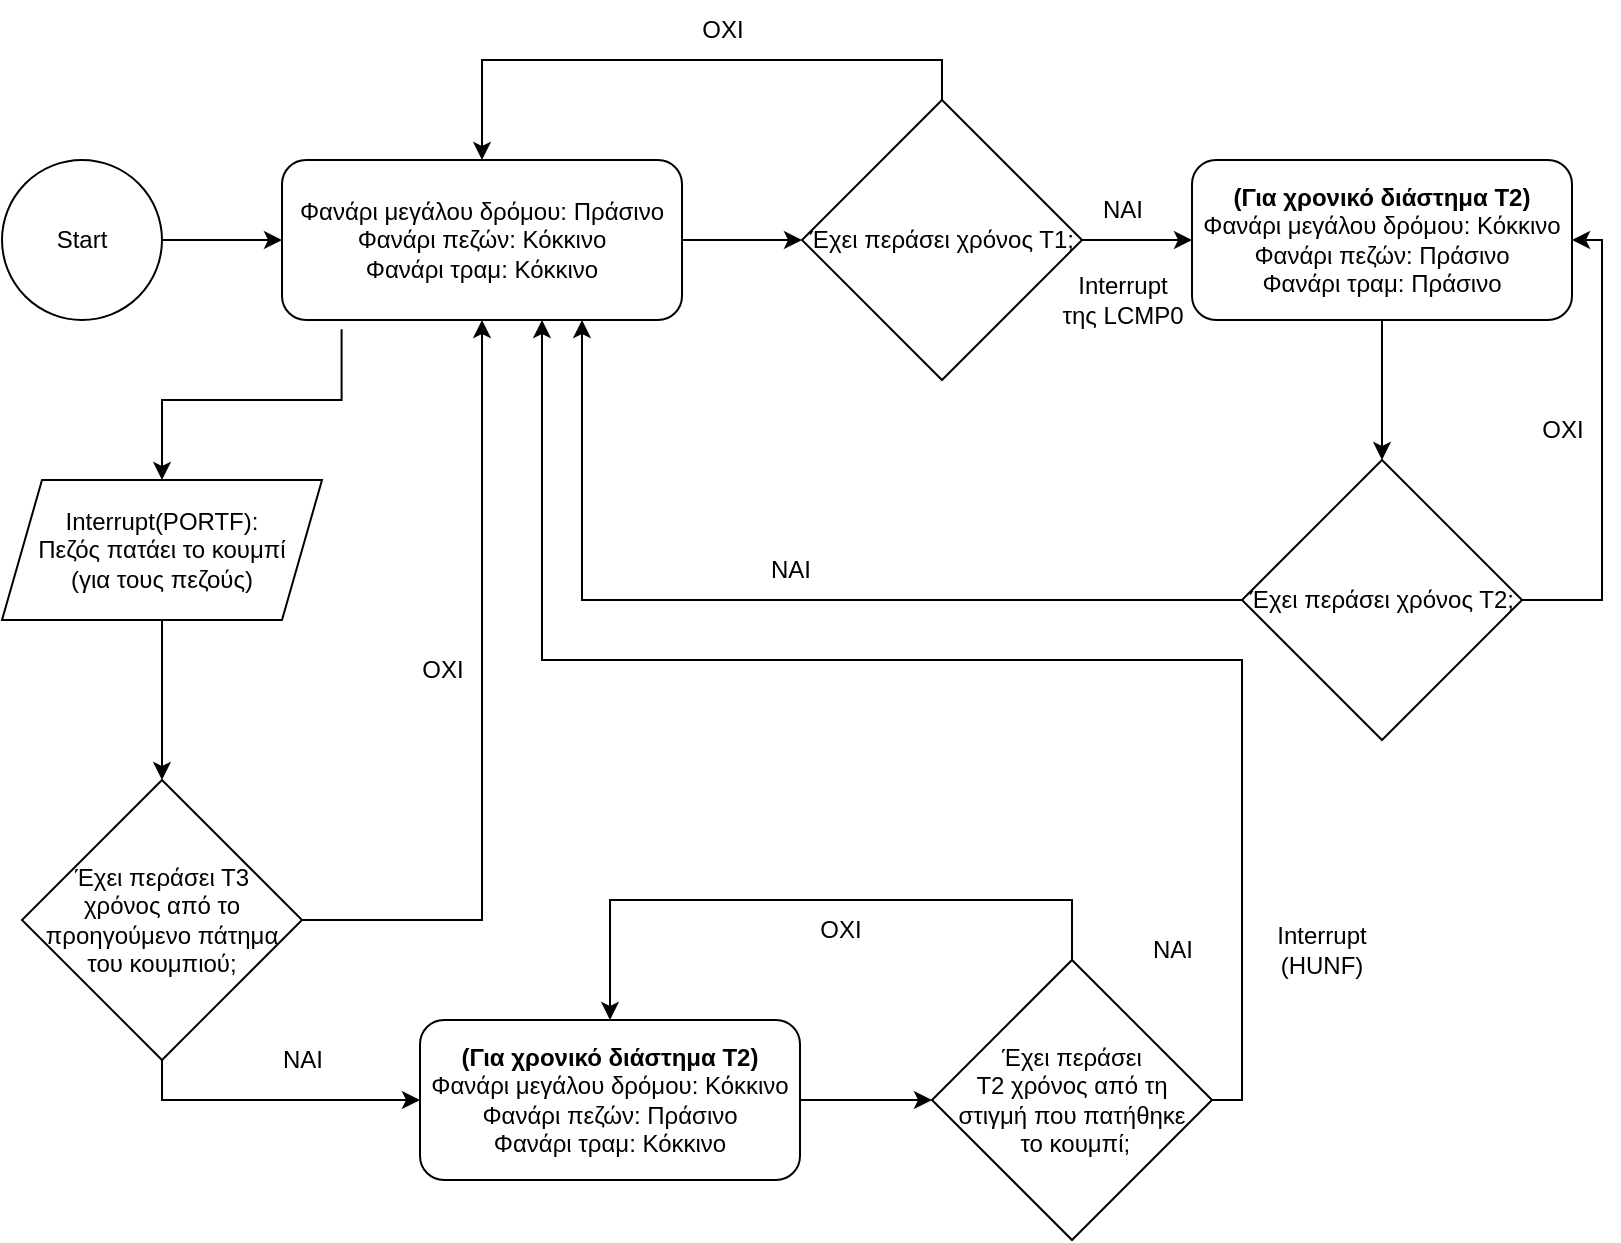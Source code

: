 <mxfile version="21.1.1" type="google" pages="2">
  <diagram id="C5RBs43oDa-KdzZeNtuy" name="Page-1">
    <mxGraphModel grid="1" page="1" gridSize="10" guides="1" tooltips="1" connect="1" arrows="1" fold="1" pageScale="1" pageWidth="827" pageHeight="1169" math="0" shadow="0">
      <root>
        <mxCell id="WIyWlLk6GJQsqaUBKTNV-0" />
        <mxCell id="WIyWlLk6GJQsqaUBKTNV-1" parent="WIyWlLk6GJQsqaUBKTNV-0" />
        <mxCell id="L_oNVMjCtEeCdWr6rJFx-33" style="edgeStyle=orthogonalEdgeStyle;rounded=0;orthogonalLoop=1;jettySize=auto;html=1;entryX=0;entryY=0.5;entryDx=0;entryDy=0;" edge="1" parent="WIyWlLk6GJQsqaUBKTNV-1" source="L_oNVMjCtEeCdWr6rJFx-35" target="L_oNVMjCtEeCdWr6rJFx-49">
          <mxGeometry relative="1" as="geometry" />
        </mxCell>
        <mxCell id="L_oNVMjCtEeCdWr6rJFx-34" style="edgeStyle=orthogonalEdgeStyle;rounded=0;orthogonalLoop=1;jettySize=auto;html=1;exitX=0.149;exitY=1.058;exitDx=0;exitDy=0;exitPerimeter=0;entryX=0.5;entryY=0;entryDx=0;entryDy=0;" edge="1" parent="WIyWlLk6GJQsqaUBKTNV-1" source="L_oNVMjCtEeCdWr6rJFx-35" target="L_oNVMjCtEeCdWr6rJFx-56">
          <mxGeometry relative="1" as="geometry">
            <mxPoint x="184" y="190" as="sourcePoint" />
            <mxPoint x="184" y="310" as="targetPoint" />
          </mxGeometry>
        </mxCell>
        <mxCell id="L_oNVMjCtEeCdWr6rJFx-35" value="&lt;div&gt;Φανάρι μεγάλου δρόμου: Πράσινο&lt;/div&gt;&lt;div&gt;Φανάρι πεζών: Κόκκινο&lt;/div&gt;&lt;div&gt;Φανάρι τραμ: Κόκκινο&lt;br&gt;&lt;/div&gt;" style="rounded=1;whiteSpace=wrap;html=1;fontSize=12;glass=0;strokeWidth=1;shadow=0;" vertex="1" parent="WIyWlLk6GJQsqaUBKTNV-1">
          <mxGeometry x="154" y="100" width="200" height="80" as="geometry" />
        </mxCell>
        <mxCell id="L_oNVMjCtEeCdWr6rJFx-36" style="edgeStyle=orthogonalEdgeStyle;rounded=0;orthogonalLoop=1;jettySize=auto;html=1;entryX=0;entryY=0.5;entryDx=0;entryDy=0;" edge="1" parent="WIyWlLk6GJQsqaUBKTNV-1" source="L_oNVMjCtEeCdWr6rJFx-37" target="L_oNVMjCtEeCdWr6rJFx-42">
          <mxGeometry relative="1" as="geometry" />
        </mxCell>
        <mxCell id="L_oNVMjCtEeCdWr6rJFx-37" value="&lt;div&gt;&lt;b&gt;(Για χρονικό διάστημα Τ2)&lt;/b&gt;&lt;br&gt;&lt;/div&gt;&lt;div&gt;Φανάρι μεγάλου δρόμου: Κόκκινο&lt;/div&gt;&lt;div&gt;Φανάρι πεζών: Πράσινο&lt;br&gt;&lt;/div&gt;&lt;div&gt;Φανάρι τραμ: Κόκκινο&lt;br&gt;&lt;/div&gt;" style="rounded=1;whiteSpace=wrap;html=1;fontSize=12;glass=0;strokeWidth=1;shadow=0;" vertex="1" parent="WIyWlLk6GJQsqaUBKTNV-1">
          <mxGeometry x="223" y="530" width="190" height="80" as="geometry" />
        </mxCell>
        <mxCell id="L_oNVMjCtEeCdWr6rJFx-38" style="edgeStyle=orthogonalEdgeStyle;rounded=0;orthogonalLoop=1;jettySize=auto;html=1;entryX=0.5;entryY=0;entryDx=0;entryDy=0;" edge="1" parent="WIyWlLk6GJQsqaUBKTNV-1" source="L_oNVMjCtEeCdWr6rJFx-39" target="L_oNVMjCtEeCdWr6rJFx-64">
          <mxGeometry relative="1" as="geometry">
            <mxPoint x="704" y="240" as="targetPoint" />
          </mxGeometry>
        </mxCell>
        <mxCell id="L_oNVMjCtEeCdWr6rJFx-39" value="&lt;div&gt;&lt;b&gt;(Για χρονικό διάστημα Τ2)&lt;/b&gt;&lt;/div&gt;&lt;div&gt;Φανάρι μεγάλου δρόμου: Κόκκινο&lt;/div&gt;&lt;div&gt;Φανάρι πεζών: Πράσινο&lt;/div&gt;&lt;div&gt;Φανάρι τραμ: Πράσινο&lt;br&gt;&lt;/div&gt;" style="rounded=1;whiteSpace=wrap;html=1;fontSize=12;glass=0;strokeWidth=1;shadow=0;" vertex="1" parent="WIyWlLk6GJQsqaUBKTNV-1">
          <mxGeometry x="609" y="100" width="190" height="80" as="geometry" />
        </mxCell>
        <mxCell id="L_oNVMjCtEeCdWr6rJFx-40" style="edgeStyle=orthogonalEdgeStyle;rounded=0;orthogonalLoop=1;jettySize=auto;html=1;entryX=0.5;entryY=0;entryDx=0;entryDy=0;" edge="1" parent="WIyWlLk6GJQsqaUBKTNV-1" source="L_oNVMjCtEeCdWr6rJFx-42" target="L_oNVMjCtEeCdWr6rJFx-37">
          <mxGeometry relative="1" as="geometry">
            <Array as="points">
              <mxPoint x="549" y="470" />
              <mxPoint x="318" y="470" />
            </Array>
          </mxGeometry>
        </mxCell>
        <mxCell id="L_oNVMjCtEeCdWr6rJFx-41" style="edgeStyle=orthogonalEdgeStyle;rounded=0;orthogonalLoop=1;jettySize=auto;html=1;exitX=1;exitY=0.5;exitDx=0;exitDy=0;" edge="1" parent="WIyWlLk6GJQsqaUBKTNV-1" source="L_oNVMjCtEeCdWr6rJFx-42">
          <mxGeometry relative="1" as="geometry">
            <Array as="points">
              <mxPoint x="634" y="570" />
              <mxPoint x="634" y="350" />
              <mxPoint x="284" y="350" />
              <mxPoint x="284" y="180" />
            </Array>
            <mxPoint x="284" y="180" as="targetPoint" />
          </mxGeometry>
        </mxCell>
        <mxCell id="L_oNVMjCtEeCdWr6rJFx-42" value="&lt;div&gt;Έχει περάσει &lt;br&gt;&lt;/div&gt;&lt;div&gt;T2 χρόνος από τη &lt;br&gt;&lt;/div&gt;&lt;div&gt;στιγμή που πατήθηκε&lt;br&gt;&lt;/div&gt;&lt;div&gt;&amp;nbsp;το κουμπί;&lt;/div&gt;" style="rhombus;whiteSpace=wrap;html=1;" vertex="1" parent="WIyWlLk6GJQsqaUBKTNV-1">
          <mxGeometry x="479" y="500" width="140" height="140" as="geometry" />
        </mxCell>
        <mxCell id="L_oNVMjCtEeCdWr6rJFx-43" value="ΟΧΙ" style="text;html=1;align=center;verticalAlign=middle;resizable=0;points=[];autosize=1;strokeColor=none;fillColor=none;" vertex="1" parent="WIyWlLk6GJQsqaUBKTNV-1">
          <mxGeometry x="774" y="220" width="40" height="30" as="geometry" />
        </mxCell>
        <mxCell id="L_oNVMjCtEeCdWr6rJFx-44" style="edgeStyle=orthogonalEdgeStyle;rounded=0;orthogonalLoop=1;jettySize=auto;html=1;entryX=0.75;entryY=1;entryDx=0;entryDy=0;exitX=0;exitY=0.5;exitDx=0;exitDy=0;" edge="1" parent="WIyWlLk6GJQsqaUBKTNV-1" source="L_oNVMjCtEeCdWr6rJFx-64" target="L_oNVMjCtEeCdWr6rJFx-35">
          <mxGeometry relative="1" as="geometry">
            <mxPoint x="329" y="210" as="targetPoint" />
            <mxPoint x="619" y="325" as="sourcePoint" />
          </mxGeometry>
        </mxCell>
        <mxCell id="L_oNVMjCtEeCdWr6rJFx-45" style="edgeStyle=orthogonalEdgeStyle;rounded=0;orthogonalLoop=1;jettySize=auto;html=1;exitX=1;exitY=0.5;exitDx=0;exitDy=0;entryX=1;entryY=0.5;entryDx=0;entryDy=0;" edge="1" parent="WIyWlLk6GJQsqaUBKTNV-1" source="L_oNVMjCtEeCdWr6rJFx-64" target="L_oNVMjCtEeCdWr6rJFx-39">
          <mxGeometry relative="1" as="geometry">
            <Array as="points">
              <mxPoint x="814" y="320" />
              <mxPoint x="814" y="140" />
            </Array>
            <mxPoint x="789" y="325" as="sourcePoint" />
          </mxGeometry>
        </mxCell>
        <mxCell id="L_oNVMjCtEeCdWr6rJFx-47" style="edgeStyle=orthogonalEdgeStyle;rounded=0;orthogonalLoop=1;jettySize=auto;html=1;entryX=0;entryY=0.5;entryDx=0;entryDy=0;" edge="1" parent="WIyWlLk6GJQsqaUBKTNV-1" source="L_oNVMjCtEeCdWr6rJFx-49" target="L_oNVMjCtEeCdWr6rJFx-39">
          <mxGeometry relative="1" as="geometry" />
        </mxCell>
        <mxCell id="L_oNVMjCtEeCdWr6rJFx-48" style="edgeStyle=orthogonalEdgeStyle;rounded=0;orthogonalLoop=1;jettySize=auto;html=1;entryX=0.5;entryY=0;entryDx=0;entryDy=0;" edge="1" parent="WIyWlLk6GJQsqaUBKTNV-1" source="L_oNVMjCtEeCdWr6rJFx-49" target="L_oNVMjCtEeCdWr6rJFx-35">
          <mxGeometry relative="1" as="geometry">
            <Array as="points">
              <mxPoint x="484" y="50" />
              <mxPoint x="254" y="50" />
            </Array>
          </mxGeometry>
        </mxCell>
        <mxCell id="L_oNVMjCtEeCdWr6rJFx-49" value="&lt;div&gt;Έχει περάσει χρόνος Τ1;&lt;/div&gt;" style="rhombus;whiteSpace=wrap;html=1;" vertex="1" parent="WIyWlLk6GJQsqaUBKTNV-1">
          <mxGeometry x="414" y="70" width="140" height="140" as="geometry" />
        </mxCell>
        <mxCell id="L_oNVMjCtEeCdWr6rJFx-50" value="ΝΑΙ" style="text;html=1;align=center;verticalAlign=middle;resizable=0;points=[];autosize=1;strokeColor=none;fillColor=none;" vertex="1" parent="WIyWlLk6GJQsqaUBKTNV-1">
          <mxGeometry x="388" y="290" width="40" height="30" as="geometry" />
        </mxCell>
        <mxCell id="L_oNVMjCtEeCdWr6rJFx-51" style="edgeStyle=orthogonalEdgeStyle;rounded=0;orthogonalLoop=1;jettySize=auto;html=1;exitX=1;exitY=0.5;exitDx=0;exitDy=0;entryX=0;entryY=0.5;entryDx=0;entryDy=0;" edge="1" parent="WIyWlLk6GJQsqaUBKTNV-1" source="L_oNVMjCtEeCdWr6rJFx-52" target="L_oNVMjCtEeCdWr6rJFx-35">
          <mxGeometry relative="1" as="geometry" />
        </mxCell>
        <mxCell id="L_oNVMjCtEeCdWr6rJFx-52" value="Start" style="ellipse;whiteSpace=wrap;html=1;aspect=fixed;" vertex="1" parent="WIyWlLk6GJQsqaUBKTNV-1">
          <mxGeometry x="14" y="100" width="80" height="80" as="geometry" />
        </mxCell>
        <mxCell id="L_oNVMjCtEeCdWr6rJFx-53" value="ΝΑΙ" style="text;html=1;align=center;verticalAlign=middle;resizable=0;points=[];autosize=1;strokeColor=none;fillColor=none;" vertex="1" parent="WIyWlLk6GJQsqaUBKTNV-1">
          <mxGeometry x="554" y="110" width="40" height="30" as="geometry" />
        </mxCell>
        <mxCell id="L_oNVMjCtEeCdWr6rJFx-54" value="ΟΧΙ" style="text;html=1;align=center;verticalAlign=middle;resizable=0;points=[];autosize=1;strokeColor=none;fillColor=none;" vertex="1" parent="WIyWlLk6GJQsqaUBKTNV-1">
          <mxGeometry x="354" y="20" width="40" height="30" as="geometry" />
        </mxCell>
        <mxCell id="L_oNVMjCtEeCdWr6rJFx-55" style="edgeStyle=orthogonalEdgeStyle;rounded=0;orthogonalLoop=1;jettySize=auto;html=1;entryX=0.5;entryY=0;entryDx=0;entryDy=0;" edge="1" parent="WIyWlLk6GJQsqaUBKTNV-1" source="L_oNVMjCtEeCdWr6rJFx-56" target="L_oNVMjCtEeCdWr6rJFx-61">
          <mxGeometry relative="1" as="geometry" />
        </mxCell>
        <mxCell id="L_oNVMjCtEeCdWr6rJFx-56" value="&lt;div&gt;Interrupt(PORTF):&lt;br&gt;&lt;/div&gt;&lt;div&gt;Πεζός πατάει το κουμπί &lt;br&gt;&lt;/div&gt;&lt;div&gt;(για τους πεζούς)&lt;br&gt;&lt;/div&gt;" style="shape=parallelogram;perimeter=parallelogramPerimeter;whiteSpace=wrap;html=1;fixedSize=1;" vertex="1" parent="WIyWlLk6GJQsqaUBKTNV-1">
          <mxGeometry x="14" y="260" width="160" height="70" as="geometry" />
        </mxCell>
        <mxCell id="L_oNVMjCtEeCdWr6rJFx-57" value="ΟΧΙ" style="text;html=1;align=center;verticalAlign=middle;resizable=0;points=[];autosize=1;strokeColor=none;fillColor=none;" vertex="1" parent="WIyWlLk6GJQsqaUBKTNV-1">
          <mxGeometry x="413" y="470" width="40" height="30" as="geometry" />
        </mxCell>
        <mxCell id="L_oNVMjCtEeCdWr6rJFx-58" value="ΝΑΙ" style="text;html=1;align=center;verticalAlign=middle;resizable=0;points=[];autosize=1;strokeColor=none;fillColor=none;" vertex="1" parent="WIyWlLk6GJQsqaUBKTNV-1">
          <mxGeometry x="579" y="480" width="40" height="30" as="geometry" />
        </mxCell>
        <mxCell id="L_oNVMjCtEeCdWr6rJFx-59" style="edgeStyle=orthogonalEdgeStyle;rounded=0;orthogonalLoop=1;jettySize=auto;html=1;entryX=0;entryY=0.5;entryDx=0;entryDy=0;exitX=0.5;exitY=1;exitDx=0;exitDy=0;" edge="1" parent="WIyWlLk6GJQsqaUBKTNV-1" source="L_oNVMjCtEeCdWr6rJFx-61" target="L_oNVMjCtEeCdWr6rJFx-37">
          <mxGeometry relative="1" as="geometry" />
        </mxCell>
        <mxCell id="L_oNVMjCtEeCdWr6rJFx-60" style="edgeStyle=orthogonalEdgeStyle;rounded=0;orthogonalLoop=1;jettySize=auto;html=1;entryX=0.5;entryY=1;entryDx=0;entryDy=0;exitX=1;exitY=0.5;exitDx=0;exitDy=0;" edge="1" parent="WIyWlLk6GJQsqaUBKTNV-1" source="L_oNVMjCtEeCdWr6rJFx-61" target="L_oNVMjCtEeCdWr6rJFx-35">
          <mxGeometry relative="1" as="geometry" />
        </mxCell>
        <mxCell id="L_oNVMjCtEeCdWr6rJFx-61" value="&lt;div&gt;Έχει περάσει Τ3 &lt;br&gt;&lt;/div&gt;&lt;div&gt;χρόνος από το προηγούμενο πάτημα &lt;br&gt;&lt;/div&gt;&lt;div&gt;του κουμπιού;&lt;/div&gt;" style="rhombus;whiteSpace=wrap;html=1;" vertex="1" parent="WIyWlLk6GJQsqaUBKTNV-1">
          <mxGeometry x="24" y="410" width="140" height="140" as="geometry" />
        </mxCell>
        <mxCell id="L_oNVMjCtEeCdWr6rJFx-62" value="ΝΑΙ" style="text;html=1;align=center;verticalAlign=middle;resizable=0;points=[];autosize=1;strokeColor=none;fillColor=none;" vertex="1" parent="WIyWlLk6GJQsqaUBKTNV-1">
          <mxGeometry x="144" y="535" width="40" height="30" as="geometry" />
        </mxCell>
        <mxCell id="L_oNVMjCtEeCdWr6rJFx-63" value="ΟΧΙ" style="text;html=1;align=center;verticalAlign=middle;resizable=0;points=[];autosize=1;strokeColor=none;fillColor=none;" vertex="1" parent="WIyWlLk6GJQsqaUBKTNV-1">
          <mxGeometry x="214" y="340" width="40" height="30" as="geometry" />
        </mxCell>
        <mxCell id="L_oNVMjCtEeCdWr6rJFx-64" value="&lt;div&gt;Έχει περάσει χρόνος Τ2;&lt;/div&gt;" style="rhombus;whiteSpace=wrap;html=1;" vertex="1" parent="WIyWlLk6GJQsqaUBKTNV-1">
          <mxGeometry x="634" y="250" width="140" height="140" as="geometry" />
        </mxCell>
        <mxCell id="L_oNVMjCtEeCdWr6rJFx-65" value="&lt;div&gt;Interrupt &lt;br&gt;&lt;/div&gt;&lt;div&gt;της LCMP0 &lt;/div&gt;" style="text;html=1;align=center;verticalAlign=middle;resizable=0;points=[];autosize=1;strokeColor=none;fillColor=none;" vertex="1" parent="WIyWlLk6GJQsqaUBKTNV-1">
          <mxGeometry x="534" y="150" width="80" height="40" as="geometry" />
        </mxCell>
        <mxCell id="fpcN0Y4hwvlTqRbEXtYs-0" value="&lt;div style=&quot;border-color: var(--border-color);&quot;&gt;Interrupt&lt;br style=&quot;border-color: var(--border-color);&quot;&gt;&lt;/div&gt;&lt;div style=&quot;border-color: var(--border-color);&quot;&gt;(HUNF)&lt;/div&gt;" style="text;html=1;strokeColor=none;fillColor=none;align=center;verticalAlign=middle;whiteSpace=wrap;rounded=0;" vertex="1" parent="WIyWlLk6GJQsqaUBKTNV-1">
          <mxGeometry x="644" y="480" width="60" height="30" as="geometry" />
        </mxCell>
      </root>
    </mxGraphModel>
  </diagram>
  <diagram name="Copy of Page-1" id="JpdJwHOZ4JwCTg5-lYi-">
    <mxGraphModel grid="1" page="1" gridSize="10" guides="1" tooltips="1" connect="1" arrows="1" fold="1" pageScale="1" pageWidth="827" pageHeight="1169" math="0" shadow="0">
      <root>
        <mxCell id="jimW1SZuYFGPeaCcmxh1-0" />
        <mxCell id="jimW1SZuYFGPeaCcmxh1-1" parent="jimW1SZuYFGPeaCcmxh1-0" />
        <mxCell id="jimW1SZuYFGPeaCcmxh1-30" style="edgeStyle=orthogonalEdgeStyle;rounded=0;orthogonalLoop=1;jettySize=auto;html=1;entryX=0.5;entryY=0;entryDx=0;entryDy=0;exitX=0.5;exitY=1;exitDx=0;exitDy=0;strokeColor=#FF0D0D;" parent="jimW1SZuYFGPeaCcmxh1-1" source="u9J_gCv-DiISZu-6m71f-16" edge="1">
          <mxGeometry relative="1" as="geometry">
            <mxPoint x="370" y="620" as="sourcePoint" />
            <mxPoint x="324" y="650" as="targetPoint" />
          </mxGeometry>
        </mxCell>
        <mxCell id="jimW1SZuYFGPeaCcmxh1-31" value="Αρχικοποίηση LCNT(Τ1 για τραμ)" style="rounded=1;whiteSpace=wrap;html=1;fontSize=12;glass=0;strokeWidth=1;shadow=0;" parent="jimW1SZuYFGPeaCcmxh1-1" vertex="1">
          <mxGeometry x="243" y="397.5" width="86" height="65" as="geometry" />
        </mxCell>
        <mxCell id="jimW1SZuYFGPeaCcmxh1-33" value="&lt;div&gt;O HCNT μετρά για χρόνο Τ2&lt;/div&gt;" style="rounded=1;whiteSpace=wrap;html=1;fontSize=12;glass=0;strokeWidth=1;shadow=0;" parent="jimW1SZuYFGPeaCcmxh1-1" vertex="1">
          <mxGeometry x="540" y="660" width="120" height="50" as="geometry" />
        </mxCell>
        <mxCell id="jimW1SZuYFGPeaCcmxh1-44" value="&lt;div&gt;Έχει περάσει &lt;br&gt;&lt;/div&gt;&lt;div&gt;χρόνος Τ1;&lt;/div&gt;" style="rhombus;whiteSpace=wrap;html=1;" parent="jimW1SZuYFGPeaCcmxh1-1" vertex="1">
          <mxGeometry x="140" y="485" width="90" height="92.5" as="geometry" />
        </mxCell>
        <mxCell id="jimW1SZuYFGPeaCcmxh1-47" value="Start" style="ellipse;whiteSpace=wrap;html=1;aspect=fixed;" parent="jimW1SZuYFGPeaCcmxh1-1" vertex="1">
          <mxGeometry x="20" y="402.5" width="60" height="60" as="geometry" />
        </mxCell>
        <mxCell id="jimW1SZuYFGPeaCcmxh1-50" style="edgeStyle=orthogonalEdgeStyle;rounded=0;orthogonalLoop=1;jettySize=auto;html=1;entryX=0.5;entryY=0;entryDx=0;entryDy=0;exitX=0.5;exitY=1;exitDx=0;exitDy=0;" parent="jimW1SZuYFGPeaCcmxh1-1" target="jimW1SZuYFGPeaCcmxh1-56" edge="1">
          <mxGeometry relative="1" as="geometry">
            <mxPoint x="324" y="720" as="sourcePoint" />
            <Array as="points">
              <mxPoint x="320" y="720" />
              <mxPoint x="320" y="745" />
            </Array>
          </mxGeometry>
        </mxCell>
        <mxCell id="jimW1SZuYFGPeaCcmxh1-51" value="&lt;div&gt;&lt;span style=&quot;background-color: initial;&quot;&gt;Ενεργοποίηση Pin5 PORTF&lt;/span&gt;&lt;br&gt;&lt;/div&gt;" style="shape=parallelogram;perimeter=parallelogramPerimeter;whiteSpace=wrap;html=1;fixedSize=1;" parent="jimW1SZuYFGPeaCcmxh1-1" vertex="1">
          <mxGeometry x="253.5" y="650" width="141" height="70" as="geometry" />
        </mxCell>
        <mxCell id="jimW1SZuYFGPeaCcmxh1-54" style="edgeStyle=orthogonalEdgeStyle;rounded=0;orthogonalLoop=1;jettySize=auto;html=1;exitX=0;exitY=1;exitDx=0;exitDy=0;entryX=0;entryY=0.5;entryDx=0;entryDy=0;" parent="jimW1SZuYFGPeaCcmxh1-1" source="jimW1SZuYFGPeaCcmxh1-56" target="u9J_gCv-DiISZu-6m71f-19" edge="1">
          <mxGeometry relative="1" as="geometry">
            <mxPoint x="240" y="951" as="targetPoint" />
            <Array as="points">
              <mxPoint x="220" y="857" />
              <mxPoint x="220" y="950" />
              <mxPoint x="240" y="950" />
            </Array>
          </mxGeometry>
        </mxCell>
        <mxCell id="jimW1SZuYFGPeaCcmxh1-56" value="&lt;div&gt;Έχει περάσει Τ3 &lt;br&gt;&lt;/div&gt;&lt;div&gt;χρόνος από το προηγούμενο πάτημα &lt;br&gt;&lt;/div&gt;&lt;div&gt;του κουμπιού;(αν εχει ξαναπατηθει)&lt;/div&gt;" style="rhombus;whiteSpace=wrap;html=1;" parent="jimW1SZuYFGPeaCcmxh1-1" vertex="1">
          <mxGeometry x="250" y="745" width="140" height="150" as="geometry" />
        </mxCell>
        <mxCell id="jimW1SZuYFGPeaCcmxh1-57" value="ΝΑΙ" style="text;html=1;align=center;verticalAlign=middle;resizable=0;points=[];autosize=1;strokeColor=none;fillColor=none;" parent="jimW1SZuYFGPeaCcmxh1-1" vertex="1">
          <mxGeometry x="225" y="885" width="40" height="30" as="geometry" />
        </mxCell>
        <mxCell id="jimW1SZuYFGPeaCcmxh1-58" value="ΟΧΙ" style="text;html=1;align=center;verticalAlign=middle;resizable=0;points=[];autosize=1;strokeColor=none;fillColor=none;" parent="jimW1SZuYFGPeaCcmxh1-1" vertex="1">
          <mxGeometry x="455" y="720" width="40" height="30" as="geometry" />
        </mxCell>
        <mxCell id="u9J_gCv-DiISZu-6m71f-0" value="Αρχικοποίηση των LEDs &amp;amp; Pin5 τουPORTF" style="rounded=1;whiteSpace=wrap;html=1;" vertex="1" parent="jimW1SZuYFGPeaCcmxh1-1">
          <mxGeometry x="114" y="402.5" width="90" height="60" as="geometry" />
        </mxCell>
        <mxCell id="u9J_gCv-DiISZu-6m71f-1" value="" style="endArrow=classic;html=1;rounded=0;entryX=0;entryY=0.5;entryDx=0;entryDy=0;exitX=1;exitY=0.5;exitDx=0;exitDy=0;" edge="1" parent="jimW1SZuYFGPeaCcmxh1-1">
          <mxGeometry width="50" height="50" relative="1" as="geometry">
            <mxPoint x="204" y="430" as="sourcePoint" />
            <mxPoint x="244" y="430" as="targetPoint" />
          </mxGeometry>
        </mxCell>
        <mxCell id="u9J_gCv-DiISZu-6m71f-3" value="Ενεργοποίηση TCA0 (ξεκινα ο LCNT)" style="rounded=1;whiteSpace=wrap;html=1;" vertex="1" parent="jimW1SZuYFGPeaCcmxh1-1">
          <mxGeometry x="365" y="402.5" width="90" height="60" as="geometry" />
        </mxCell>
        <mxCell id="u9J_gCv-DiISZu-6m71f-6" value="Καθορισμός των αποδεκτών interrupts μέσω του INTCTRL" style="rounded=1;whiteSpace=wrap;html=1;" vertex="1" parent="jimW1SZuYFGPeaCcmxh1-1">
          <mxGeometry x="480" y="402.5" width="120" height="60" as="geometry" />
        </mxCell>
        <mxCell id="u9J_gCv-DiISZu-6m71f-7" value="" style="endArrow=classic;html=1;rounded=0;entryX=0;entryY=0.5;entryDx=0;entryDy=0;exitX=1;exitY=0.5;exitDx=0;exitDy=0;" edge="1" parent="jimW1SZuYFGPeaCcmxh1-1">
          <mxGeometry width="50" height="50" relative="1" as="geometry">
            <mxPoint x="330" y="430" as="sourcePoint" />
            <mxPoint x="365" y="430" as="targetPoint" />
          </mxGeometry>
        </mxCell>
        <mxCell id="u9J_gCv-DiISZu-6m71f-8" value="" style="endArrow=classic;html=1;rounded=0;exitX=1;exitY=0.5;exitDx=0;exitDy=0;" edge="1" parent="jimW1SZuYFGPeaCcmxh1-1">
          <mxGeometry width="50" height="50" relative="1" as="geometry">
            <mxPoint x="455" y="430" as="sourcePoint" />
            <mxPoint x="480" y="430" as="targetPoint" />
          </mxGeometry>
        </mxCell>
        <mxCell id="u9J_gCv-DiISZu-6m71f-9" value="" style="endArrow=classic;html=1;rounded=0;exitX=1;exitY=0.5;exitDx=0;exitDy=0;entryX=0;entryY=0.5;entryDx=0;entryDy=0;" edge="1" parent="jimW1SZuYFGPeaCcmxh1-1" source="u9J_gCv-DiISZu-6m71f-6" target="u9J_gCv-DiISZu-6m71f-11">
          <mxGeometry width="50" height="50" relative="1" as="geometry">
            <mxPoint x="370" y="570" as="sourcePoint" />
            <mxPoint x="640" y="432.5" as="targetPoint" />
          </mxGeometry>
        </mxCell>
        <mxCell id="u9J_gCv-DiISZu-6m71f-11" value="while(1)" style="rhombus;whiteSpace=wrap;html=1;" vertex="1" parent="jimW1SZuYFGPeaCcmxh1-1">
          <mxGeometry x="640" y="392.5" width="80" height="80" as="geometry" />
        </mxCell>
        <mxCell id="u9J_gCv-DiISZu-6m71f-13" value="" style="endArrow=classic;html=1;rounded=0;exitX=0.5;exitY=1;exitDx=0;exitDy=0;" edge="1" parent="jimW1SZuYFGPeaCcmxh1-1" target="eKpauIbjjusxW1kpMZVV-0">
          <mxGeometry width="50" height="50" relative="1" as="geometry">
            <mxPoint x="680" y="472.5" as="sourcePoint" />
            <mxPoint x="680" y="490" as="targetPoint" />
          </mxGeometry>
        </mxCell>
        <mxCell id="u9J_gCv-DiISZu-6m71f-14" value="while(pezoi)" style="rhombus;whiteSpace=wrap;html=1;" vertex="1" parent="jimW1SZuYFGPeaCcmxh1-1">
          <mxGeometry x="440" y="548.75" width="100" height="97.5" as="geometry" />
        </mxCell>
        <mxCell id="u9J_gCv-DiISZu-6m71f-16" value="Car led ON" style="rounded=1;whiteSpace=wrap;html=1;" vertex="1" parent="jimW1SZuYFGPeaCcmxh1-1">
          <mxGeometry x="294" y="577.5" width="60" height="40" as="geometry" />
        </mxCell>
        <mxCell id="u9J_gCv-DiISZu-6m71f-17" value="" style="endArrow=classic;html=1;rounded=0;entryX=1;entryY=0.5;entryDx=0;entryDy=0;exitX=0;exitY=0.5;exitDx=0;exitDy=0;" edge="1" parent="jimW1SZuYFGPeaCcmxh1-1" source="u9J_gCv-DiISZu-6m71f-14" target="u9J_gCv-DiISZu-6m71f-16">
          <mxGeometry width="50" height="50" relative="1" as="geometry">
            <mxPoint x="300" y="740" as="sourcePoint" />
            <mxPoint x="350" y="690" as="targetPoint" />
          </mxGeometry>
        </mxCell>
        <mxCell id="u9J_gCv-DiISZu-6m71f-18" value="" style="endArrow=classic;html=1;rounded=0;entryX=0.5;entryY=1;entryDx=0;entryDy=0;exitX=1;exitY=0.5;exitDx=0;exitDy=0;" edge="1" parent="jimW1SZuYFGPeaCcmxh1-1" source="jimW1SZuYFGPeaCcmxh1-56" target="u9J_gCv-DiISZu-6m71f-14">
          <mxGeometry width="50" height="50" relative="1" as="geometry">
            <mxPoint x="210" y="750" as="sourcePoint" />
            <mxPoint x="260" y="700" as="targetPoint" />
            <Array as="points">
              <mxPoint x="490" y="820" />
            </Array>
          </mxGeometry>
        </mxCell>
        <mxCell id="u9J_gCv-DiISZu-6m71f-19" value="ISR(PORTF)" style="rounded=1;whiteSpace=wrap;html=1;" vertex="1" parent="jimW1SZuYFGPeaCcmxh1-1">
          <mxGeometry x="240" y="929" width="80" height="41" as="geometry" />
        </mxCell>
        <mxCell id="u9J_gCv-DiISZu-6m71f-22" value="Led Πεζών ON" style="rounded=1;whiteSpace=wrap;html=1;" vertex="1" parent="jimW1SZuYFGPeaCcmxh1-1">
          <mxGeometry x="360" y="930" width="60" height="40" as="geometry" />
        </mxCell>
        <mxCell id="u9J_gCv-DiISZu-6m71f-24" value="" style="endArrow=classic;html=1;rounded=0;entryX=0;entryY=0.5;entryDx=0;entryDy=0;" edge="1" parent="jimW1SZuYFGPeaCcmxh1-1" target="u9J_gCv-DiISZu-6m71f-22">
          <mxGeometry width="50" height="50" relative="1" as="geometry">
            <mxPoint x="320" y="950" as="sourcePoint" />
            <mxPoint x="350" y="950" as="targetPoint" />
          </mxGeometry>
        </mxCell>
        <mxCell id="u9J_gCv-DiISZu-6m71f-25" value="" style="endArrow=classic;html=1;rounded=0;" edge="1" parent="jimW1SZuYFGPeaCcmxh1-1">
          <mxGeometry width="50" height="50" relative="1" as="geometry">
            <mxPoint x="510" y="850" as="sourcePoint" />
            <mxPoint x="510" y="630" as="targetPoint" />
            <Array as="points" />
          </mxGeometry>
        </mxCell>
        <mxCell id="u9J_gCv-DiISZu-6m71f-26" value="" style="endArrow=classic;html=1;rounded=0;entryX=0.5;entryY=0;entryDx=0;entryDy=0;exitX=0.86;exitY=0.69;exitDx=0;exitDy=0;exitPerimeter=0;" edge="1" parent="jimW1SZuYFGPeaCcmxh1-1" source="u9J_gCv-DiISZu-6m71f-14" target="jimW1SZuYFGPeaCcmxh1-33">
          <mxGeometry width="50" height="50" relative="1" as="geometry">
            <mxPoint x="210" y="840" as="sourcePoint" />
            <mxPoint x="560" y="660" as="targetPoint" />
          </mxGeometry>
        </mxCell>
        <mxCell id="u9J_gCv-DiISZu-6m71f-27" value="pezoi==1" style="text;html=1;strokeColor=none;fillColor=none;align=center;verticalAlign=middle;whiteSpace=wrap;rounded=0;" vertex="1" parent="jimW1SZuYFGPeaCcmxh1-1">
          <mxGeometry x="575" y="617.5" width="60" height="30" as="geometry" />
        </mxCell>
        <mxCell id="u9J_gCv-DiISZu-6m71f-30" value="pezoi==0" style="text;html=1;strokeColor=none;fillColor=none;align=center;verticalAlign=middle;whiteSpace=wrap;rounded=0;" vertex="1" parent="jimW1SZuYFGPeaCcmxh1-1">
          <mxGeometry x="367.5" y="570" width="60" height="30" as="geometry" />
        </mxCell>
        <mxCell id="u9J_gCv-DiISZu-6m71f-32" value="" style="endArrow=classic;html=1;rounded=0;exitX=0.5;exitY=1;exitDx=0;exitDy=0;entryX=0.5;entryY=0;entryDx=0;entryDy=0;" edge="1" parent="jimW1SZuYFGPeaCcmxh1-1" source="u9J_gCv-DiISZu-6m71f-33" target="u9J_gCv-DiISZu-6m71f-34">
          <mxGeometry width="50" height="50" relative="1" as="geometry">
            <mxPoint x="210" y="760" as="sourcePoint" />
            <mxPoint x="600" y="800" as="targetPoint" />
          </mxGeometry>
        </mxCell>
        <mxCell id="u9J_gCv-DiISZu-6m71f-34" value="Led Πεζών OFF" style="rounded=1;whiteSpace=wrap;html=1;" vertex="1" parent="jimW1SZuYFGPeaCcmxh1-1">
          <mxGeometry x="570" y="820" width="60" height="40" as="geometry" />
        </mxCell>
        <mxCell id="u9J_gCv-DiISZu-6m71f-35" value="Car led ON" style="rounded=1;whiteSpace=wrap;html=1;" vertex="1" parent="jimW1SZuYFGPeaCcmxh1-1">
          <mxGeometry x="570" y="880" width="60" height="40" as="geometry" />
        </mxCell>
        <mxCell id="u9J_gCv-DiISZu-6m71f-36" value="" style="endArrow=classic;html=1;rounded=0;exitX=0.5;exitY=1;exitDx=0;exitDy=0;" edge="1" parent="jimW1SZuYFGPeaCcmxh1-1" source="jimW1SZuYFGPeaCcmxh1-33" target="u9J_gCv-DiISZu-6m71f-33">
          <mxGeometry width="50" height="50" relative="1" as="geometry">
            <mxPoint x="600" y="745" as="sourcePoint" />
            <mxPoint x="600" y="800" as="targetPoint" />
          </mxGeometry>
        </mxCell>
        <mxCell id="u9J_gCv-DiISZu-6m71f-33" value="ISR(HUNF)" style="rounded=1;whiteSpace=wrap;html=1;" vertex="1" parent="jimW1SZuYFGPeaCcmxh1-1">
          <mxGeometry x="560" y="760" width="80" height="41" as="geometry" />
        </mxCell>
        <mxCell id="u9J_gCv-DiISZu-6m71f-37" value="" style="endArrow=classic;html=1;rounded=0;entryX=0.5;entryY=0;entryDx=0;entryDy=0;exitX=0.5;exitY=1;exitDx=0;exitDy=0;" edge="1" parent="jimW1SZuYFGPeaCcmxh1-1" source="u9J_gCv-DiISZu-6m71f-34" target="u9J_gCv-DiISZu-6m71f-35">
          <mxGeometry width="50" height="50" relative="1" as="geometry">
            <mxPoint x="210" y="760" as="sourcePoint" />
            <mxPoint x="260" y="710" as="targetPoint" />
          </mxGeometry>
        </mxCell>
        <mxCell id="u9J_gCv-DiISZu-6m71f-38" value="" style="endArrow=classic;html=1;rounded=0;entryX=1;entryY=0.5;entryDx=0;entryDy=0;exitX=1;exitY=0.5;exitDx=0;exitDy=0;" edge="1" parent="jimW1SZuYFGPeaCcmxh1-1" source="u9J_gCv-DiISZu-6m71f-35" target="u9J_gCv-DiISZu-6m71f-14">
          <mxGeometry width="50" height="50" relative="1" as="geometry">
            <mxPoint x="300" y="760" as="sourcePoint" />
            <mxPoint x="350" y="710" as="targetPoint" />
            <Array as="points">
              <mxPoint x="670" y="900" />
              <mxPoint x="670" y="740" />
              <mxPoint x="670" y="598" />
            </Array>
          </mxGeometry>
        </mxCell>
        <mxCell id="eKpauIbjjusxW1kpMZVV-0" value="while(tram==0)" style="rhombus;whiteSpace=wrap;html=1;" vertex="1" parent="jimW1SZuYFGPeaCcmxh1-1">
          <mxGeometry x="635" y="490" width="90" height="82.5" as="geometry" />
        </mxCell>
        <mxCell id="u9J_gCv-DiISZu-6m71f-40" value="" style="endArrow=classic;html=1;rounded=0;entryX=0;entryY=0.5;entryDx=0;entryDy=0;exitX=1;exitY=0.5;exitDx=0;exitDy=0;" edge="1" parent="jimW1SZuYFGPeaCcmxh1-1">
          <mxGeometry width="50" height="50" relative="1" as="geometry">
            <mxPoint x="80" y="430" as="sourcePoint" />
            <mxPoint x="114" y="430" as="targetPoint" />
          </mxGeometry>
        </mxCell>
        <mxCell id="u9J_gCv-DiISZu-6m71f-41" value="" style="endArrow=classic;html=1;rounded=0;entryX=1;entryY=0;entryDx=0;entryDy=0;exitX=0.5;exitY=1;exitDx=0;exitDy=0;" edge="1" parent="jimW1SZuYFGPeaCcmxh1-1" source="eKpauIbjjusxW1kpMZVV-0" target="u9J_gCv-DiISZu-6m71f-14">
          <mxGeometry width="50" height="50" relative="1" as="geometry">
            <mxPoint x="300" y="390" as="sourcePoint" />
            <mxPoint x="350" y="340" as="targetPoint" />
          </mxGeometry>
        </mxCell>
        <mxCell id="u9J_gCv-DiISZu-6m71f-42" value="" style="endArrow=classic;html=1;rounded=0;entryX=1;entryY=0.5;entryDx=0;entryDy=0;exitX=0;exitY=0.5;exitDx=0;exitDy=0;strokeColor=#FF0800;" edge="1" parent="jimW1SZuYFGPeaCcmxh1-1" source="eKpauIbjjusxW1kpMZVV-0" target="jimW1SZuYFGPeaCcmxh1-44">
          <mxGeometry width="50" height="50" relative="1" as="geometry">
            <mxPoint x="300" y="630" as="sourcePoint" />
            <mxPoint x="350" y="580" as="targetPoint" />
          </mxGeometry>
        </mxCell>
        <mxCell id="u9J_gCv-DiISZu-6m71f-43" value="ISR(LCMP0)&lt;br&gt;tram=1" style="rounded=1;whiteSpace=wrap;html=1;" vertex="1" parent="jimW1SZuYFGPeaCcmxh1-1">
          <mxGeometry x="145" y="605.25" width="80" height="41" as="geometry" />
        </mxCell>
        <mxCell id="u9J_gCv-DiISZu-6m71f-44" value="" style="endArrow=classic;html=1;rounded=0;entryX=0.5;entryY=0;entryDx=0;entryDy=0;exitX=0.5;exitY=1;exitDx=0;exitDy=0;" edge="1" parent="jimW1SZuYFGPeaCcmxh1-1" source="jimW1SZuYFGPeaCcmxh1-44" target="u9J_gCv-DiISZu-6m71f-43">
          <mxGeometry width="50" height="50" relative="1" as="geometry">
            <mxPoint x="300" y="710" as="sourcePoint" />
            <mxPoint x="350" y="660" as="targetPoint" />
          </mxGeometry>
        </mxCell>
        <mxCell id="u9J_gCv-DiISZu-6m71f-46" value="" style="endArrow=classic;html=1;rounded=0;exitX=0;exitY=0.5;exitDx=0;exitDy=0;fillColor=#f8cecc;strokeColor=#FC1919;entryX=1;entryY=0.5;entryDx=0;entryDy=0;" edge="1" parent="jimW1SZuYFGPeaCcmxh1-1" source="jimW1SZuYFGPeaCcmxh1-33" target="jimW1SZuYFGPeaCcmxh1-51">
          <mxGeometry width="50" height="50" relative="1" as="geometry">
            <mxPoint x="210" y="710" as="sourcePoint" />
            <mxPoint x="490" y="690" as="targetPoint" />
          </mxGeometry>
        </mxCell>
        <mxCell id="u9J_gCv-DiISZu-6m71f-47" value="&lt;font color=&quot;#ff0000&quot;&gt;Interrupt&lt;/font&gt;" style="text;html=1;strokeColor=none;fillColor=none;align=center;verticalAlign=middle;whiteSpace=wrap;rounded=0;" vertex="1" parent="jimW1SZuYFGPeaCcmxh1-1">
          <mxGeometry x="420" y="650" width="60" height="30" as="geometry" />
        </mxCell>
        <mxCell id="u9J_gCv-DiISZu-6m71f-48" value="&lt;font color=&quot;#ff0000&quot;&gt;Interrupt&lt;/font&gt;" style="text;html=1;strokeColor=none;fillColor=none;align=center;verticalAlign=middle;whiteSpace=wrap;rounded=0;" vertex="1" parent="jimW1SZuYFGPeaCcmxh1-1">
          <mxGeometry x="380" y="500" width="60" height="30" as="geometry" />
        </mxCell>
        <mxCell id="u9J_gCv-DiISZu-6m71f-49" value="Led Πεζών ON" style="rounded=1;whiteSpace=wrap;html=1;" vertex="1" parent="jimW1SZuYFGPeaCcmxh1-1">
          <mxGeometry x="155" y="661.25" width="60" height="40" as="geometry" />
        </mxCell>
        <mxCell id="u9J_gCv-DiISZu-6m71f-50" value="Led Τραμ ON" style="rounded=1;whiteSpace=wrap;html=1;" vertex="1" parent="jimW1SZuYFGPeaCcmxh1-1">
          <mxGeometry x="155" y="715" width="60" height="40" as="geometry" />
        </mxCell>
        <mxCell id="u9J_gCv-DiISZu-6m71f-51" value="" style="endArrow=classic;html=1;rounded=0;entryX=0.5;entryY=0;entryDx=0;entryDy=0;exitX=0.5;exitY=1;exitDx=0;exitDy=0;" edge="1" parent="jimW1SZuYFGPeaCcmxh1-1" source="u9J_gCv-DiISZu-6m71f-49" target="u9J_gCv-DiISZu-6m71f-50">
          <mxGeometry width="50" height="50" relative="1" as="geometry">
            <mxPoint x="300" y="790" as="sourcePoint" />
            <mxPoint x="350" y="740" as="targetPoint" />
          </mxGeometry>
        </mxCell>
        <mxCell id="u9J_gCv-DiISZu-6m71f-52" value="" style="endArrow=classic;html=1;rounded=0;entryX=0.5;entryY=0;entryDx=0;entryDy=0;exitX=0.5;exitY=1;exitDx=0;exitDy=0;" edge="1" parent="jimW1SZuYFGPeaCcmxh1-1" source="u9J_gCv-DiISZu-6m71f-43" target="u9J_gCv-DiISZu-6m71f-49">
          <mxGeometry width="50" height="50" relative="1" as="geometry">
            <mxPoint x="300" y="790" as="sourcePoint" />
            <mxPoint x="350" y="740" as="targetPoint" />
          </mxGeometry>
        </mxCell>
        <mxCell id="u9J_gCv-DiISZu-6m71f-53" value="&lt;font color=&quot;#ff0000&quot;&gt;Interrupt&lt;/font&gt;" style="text;html=1;strokeColor=none;fillColor=none;align=center;verticalAlign=middle;whiteSpace=wrap;rounded=0;" vertex="1" parent="jimW1SZuYFGPeaCcmxh1-1">
          <mxGeometry x="250" y="616.25" width="60" height="30" as="geometry" />
        </mxCell>
        <mxCell id="u9J_gCv-DiISZu-6m71f-54" value="" style="endArrow=classic;html=1;rounded=0;entryX=0.5;entryY=1;entryDx=0;entryDy=0;exitX=0.5;exitY=1;exitDx=0;exitDy=0;" edge="1" parent="jimW1SZuYFGPeaCcmxh1-1" source="u9J_gCv-DiISZu-6m71f-50" target="eKpauIbjjusxW1kpMZVV-0">
          <mxGeometry width="50" height="50" relative="1" as="geometry">
            <mxPoint x="300" y="790" as="sourcePoint" />
            <mxPoint x="350" y="740" as="targetPoint" />
            <Array as="points">
              <mxPoint x="185" y="1020" />
              <mxPoint x="680" y="1020" />
            </Array>
          </mxGeometry>
        </mxCell>
        <mxCell id="u9J_gCv-DiISZu-6m71f-55" value="" style="endArrow=classic;html=1;rounded=0;exitX=1;exitY=1;exitDx=0;exitDy=0;entryX=0.5;entryY=0;entryDx=0;entryDy=0;" edge="1" parent="jimW1SZuYFGPeaCcmxh1-1" source="eKpauIbjjusxW1kpMZVV-0" target="u9J_gCv-DiISZu-6m71f-58">
          <mxGeometry width="50" height="50" relative="1" as="geometry">
            <mxPoint x="300" y="790" as="sourcePoint" />
            <mxPoint x="730" y="600" as="targetPoint" />
          </mxGeometry>
        </mxCell>
        <mxCell id="u9J_gCv-DiISZu-6m71f-56" value="tram==0" style="text;html=1;strokeColor=none;fillColor=none;align=center;verticalAlign=middle;whiteSpace=wrap;rounded=0;" vertex="1" parent="jimW1SZuYFGPeaCcmxh1-1">
          <mxGeometry x="560" y="542.5" width="60" height="30" as="geometry" />
        </mxCell>
        <mxCell id="u9J_gCv-DiISZu-6m71f-57" value="tram==1" style="text;html=1;strokeColor=none;fillColor=none;align=center;verticalAlign=middle;whiteSpace=wrap;rounded=0;" vertex="1" parent="jimW1SZuYFGPeaCcmxh1-1">
          <mxGeometry x="725" y="560" width="60" height="30" as="geometry" />
        </mxCell>
        <mxCell id="u9J_gCv-DiISZu-6m71f-58" value="&lt;div&gt;O HCNT μετρά για χρόνο Τ2&lt;/div&gt;" style="rounded=1;whiteSpace=wrap;html=1;fontSize=12;glass=0;strokeWidth=1;shadow=0;" vertex="1" parent="jimW1SZuYFGPeaCcmxh1-1">
          <mxGeometry x="695" y="605.25" width="95" height="34.75" as="geometry" />
        </mxCell>
        <mxCell id="u9J_gCv-DiISZu-6m71f-59" value="ISR(HUNF)" style="rounded=1;whiteSpace=wrap;html=1;" vertex="1" parent="jimW1SZuYFGPeaCcmxh1-1">
          <mxGeometry x="702.5" y="669" width="80" height="41" as="geometry" />
        </mxCell>
        <mxCell id="u9J_gCv-DiISZu-6m71f-60" value="" style="endArrow=classic;html=1;rounded=0;entryX=0.5;entryY=0;entryDx=0;entryDy=0;exitX=0.5;exitY=1;exitDx=0;exitDy=0;" edge="1" parent="jimW1SZuYFGPeaCcmxh1-1" source="u9J_gCv-DiISZu-6m71f-58" target="u9J_gCv-DiISZu-6m71f-59">
          <mxGeometry width="50" height="50" relative="1" as="geometry">
            <mxPoint x="760" y="660" as="sourcePoint" />
            <mxPoint x="350" y="740" as="targetPoint" />
          </mxGeometry>
        </mxCell>
        <mxCell id="u9J_gCv-DiISZu-6m71f-61" value="Led Πεζών OFF" style="rounded=1;whiteSpace=wrap;html=1;" vertex="1" parent="jimW1SZuYFGPeaCcmxh1-1">
          <mxGeometry x="712.5" y="730" width="60" height="40" as="geometry" />
        </mxCell>
        <mxCell id="u9J_gCv-DiISZu-6m71f-62" value="Led Tram OFF" style="rounded=1;whiteSpace=wrap;html=1;" vertex="1" parent="jimW1SZuYFGPeaCcmxh1-1">
          <mxGeometry x="712.5" y="786.25" width="60" height="40" as="geometry" />
        </mxCell>
        <mxCell id="u9J_gCv-DiISZu-6m71f-63" value="Car led ON" style="rounded=1;whiteSpace=wrap;html=1;" vertex="1" parent="jimW1SZuYFGPeaCcmxh1-1">
          <mxGeometry x="712.5" y="850" width="60" height="40" as="geometry" />
        </mxCell>
        <mxCell id="u9J_gCv-DiISZu-6m71f-64" value="" style="endArrow=classic;html=1;rounded=0;entryX=0.5;entryY=0;entryDx=0;entryDy=0;" edge="1" parent="jimW1SZuYFGPeaCcmxh1-1" source="u9J_gCv-DiISZu-6m71f-59" target="u9J_gCv-DiISZu-6m71f-61">
          <mxGeometry width="50" height="50" relative="1" as="geometry">
            <mxPoint x="300" y="790" as="sourcePoint" />
            <mxPoint x="350" y="740" as="targetPoint" />
          </mxGeometry>
        </mxCell>
        <mxCell id="u9J_gCv-DiISZu-6m71f-65" value="" style="endArrow=classic;html=1;rounded=0;entryX=0.5;entryY=0;entryDx=0;entryDy=0;exitX=0.5;exitY=1;exitDx=0;exitDy=0;" edge="1" parent="jimW1SZuYFGPeaCcmxh1-1" source="u9J_gCv-DiISZu-6m71f-61" target="u9J_gCv-DiISZu-6m71f-62">
          <mxGeometry width="50" height="50" relative="1" as="geometry">
            <mxPoint x="300" y="790" as="sourcePoint" />
            <mxPoint x="350" y="740" as="targetPoint" />
          </mxGeometry>
        </mxCell>
        <mxCell id="u9J_gCv-DiISZu-6m71f-66" value="" style="endArrow=classic;html=1;rounded=0;entryX=0.5;entryY=0;entryDx=0;entryDy=0;" edge="1" parent="jimW1SZuYFGPeaCcmxh1-1" source="u9J_gCv-DiISZu-6m71f-62" target="u9J_gCv-DiISZu-6m71f-63">
          <mxGeometry width="50" height="50" relative="1" as="geometry">
            <mxPoint x="300" y="790" as="sourcePoint" />
            <mxPoint x="350" y="740" as="targetPoint" />
          </mxGeometry>
        </mxCell>
        <mxCell id="u9J_gCv-DiISZu-6m71f-67" value="" style="endArrow=classic;html=1;rounded=0;entryX=1;entryY=0.5;entryDx=0;entryDy=0;" edge="1" parent="jimW1SZuYFGPeaCcmxh1-1" target="eKpauIbjjusxW1kpMZVV-0">
          <mxGeometry width="50" height="50" relative="1" as="geometry">
            <mxPoint x="770" y="870" as="sourcePoint" />
            <mxPoint x="350" y="740" as="targetPoint" />
            <Array as="points">
              <mxPoint x="810" y="870" />
              <mxPoint x="810" y="531" />
            </Array>
          </mxGeometry>
        </mxCell>
        <mxCell id="u9J_gCv-DiISZu-6m71f-68" value="&lt;div&gt;O HCNT μετρά για χρόνο Τ3&lt;/div&gt;" style="rounded=1;whiteSpace=wrap;html=1;fontSize=12;glass=0;strokeWidth=1;shadow=0;" vertex="1" parent="jimW1SZuYFGPeaCcmxh1-1">
          <mxGeometry x="452.5" y="931.63" width="95" height="34.75" as="geometry" />
        </mxCell>
        <mxCell id="u9J_gCv-DiISZu-6m71f-69" value="" style="endArrow=classic;html=1;rounded=0;entryX=0;entryY=0.5;entryDx=0;entryDy=0;exitX=1;exitY=0.5;exitDx=0;exitDy=0;" edge="1" parent="jimW1SZuYFGPeaCcmxh1-1" source="u9J_gCv-DiISZu-6m71f-22" target="u9J_gCv-DiISZu-6m71f-68">
          <mxGeometry width="50" height="50" relative="1" as="geometry">
            <mxPoint x="300" y="790" as="sourcePoint" />
            <mxPoint x="350" y="740" as="targetPoint" />
          </mxGeometry>
        </mxCell>
        <mxCell id="u9J_gCv-DiISZu-6m71f-71" value="" style="edgeStyle=orthogonalEdgeStyle;rounded=0;orthogonalLoop=1;jettySize=auto;html=1;entryX=0.5;entryY=1;entryDx=0;entryDy=0;exitX=0.5;exitY=0;exitDx=0;exitDy=0;" edge="1" parent="jimW1SZuYFGPeaCcmxh1-1" source="u9J_gCv-DiISZu-6m71f-68" target="u9J_gCv-DiISZu-6m71f-70">
          <mxGeometry relative="1" as="geometry">
            <Array as="points">
              <mxPoint x="500" y="932" />
            </Array>
          </mxGeometry>
        </mxCell>
        <mxCell id="u9J_gCv-DiISZu-6m71f-70" value="ISR(HUNF)&lt;br&gt;pezoi=1" style="rounded=1;whiteSpace=wrap;html=1;" vertex="1" parent="jimW1SZuYFGPeaCcmxh1-1">
          <mxGeometry x="467.5" y="854" width="80" height="41" as="geometry" />
        </mxCell>
      </root>
    </mxGraphModel>
  </diagram>
</mxfile>
